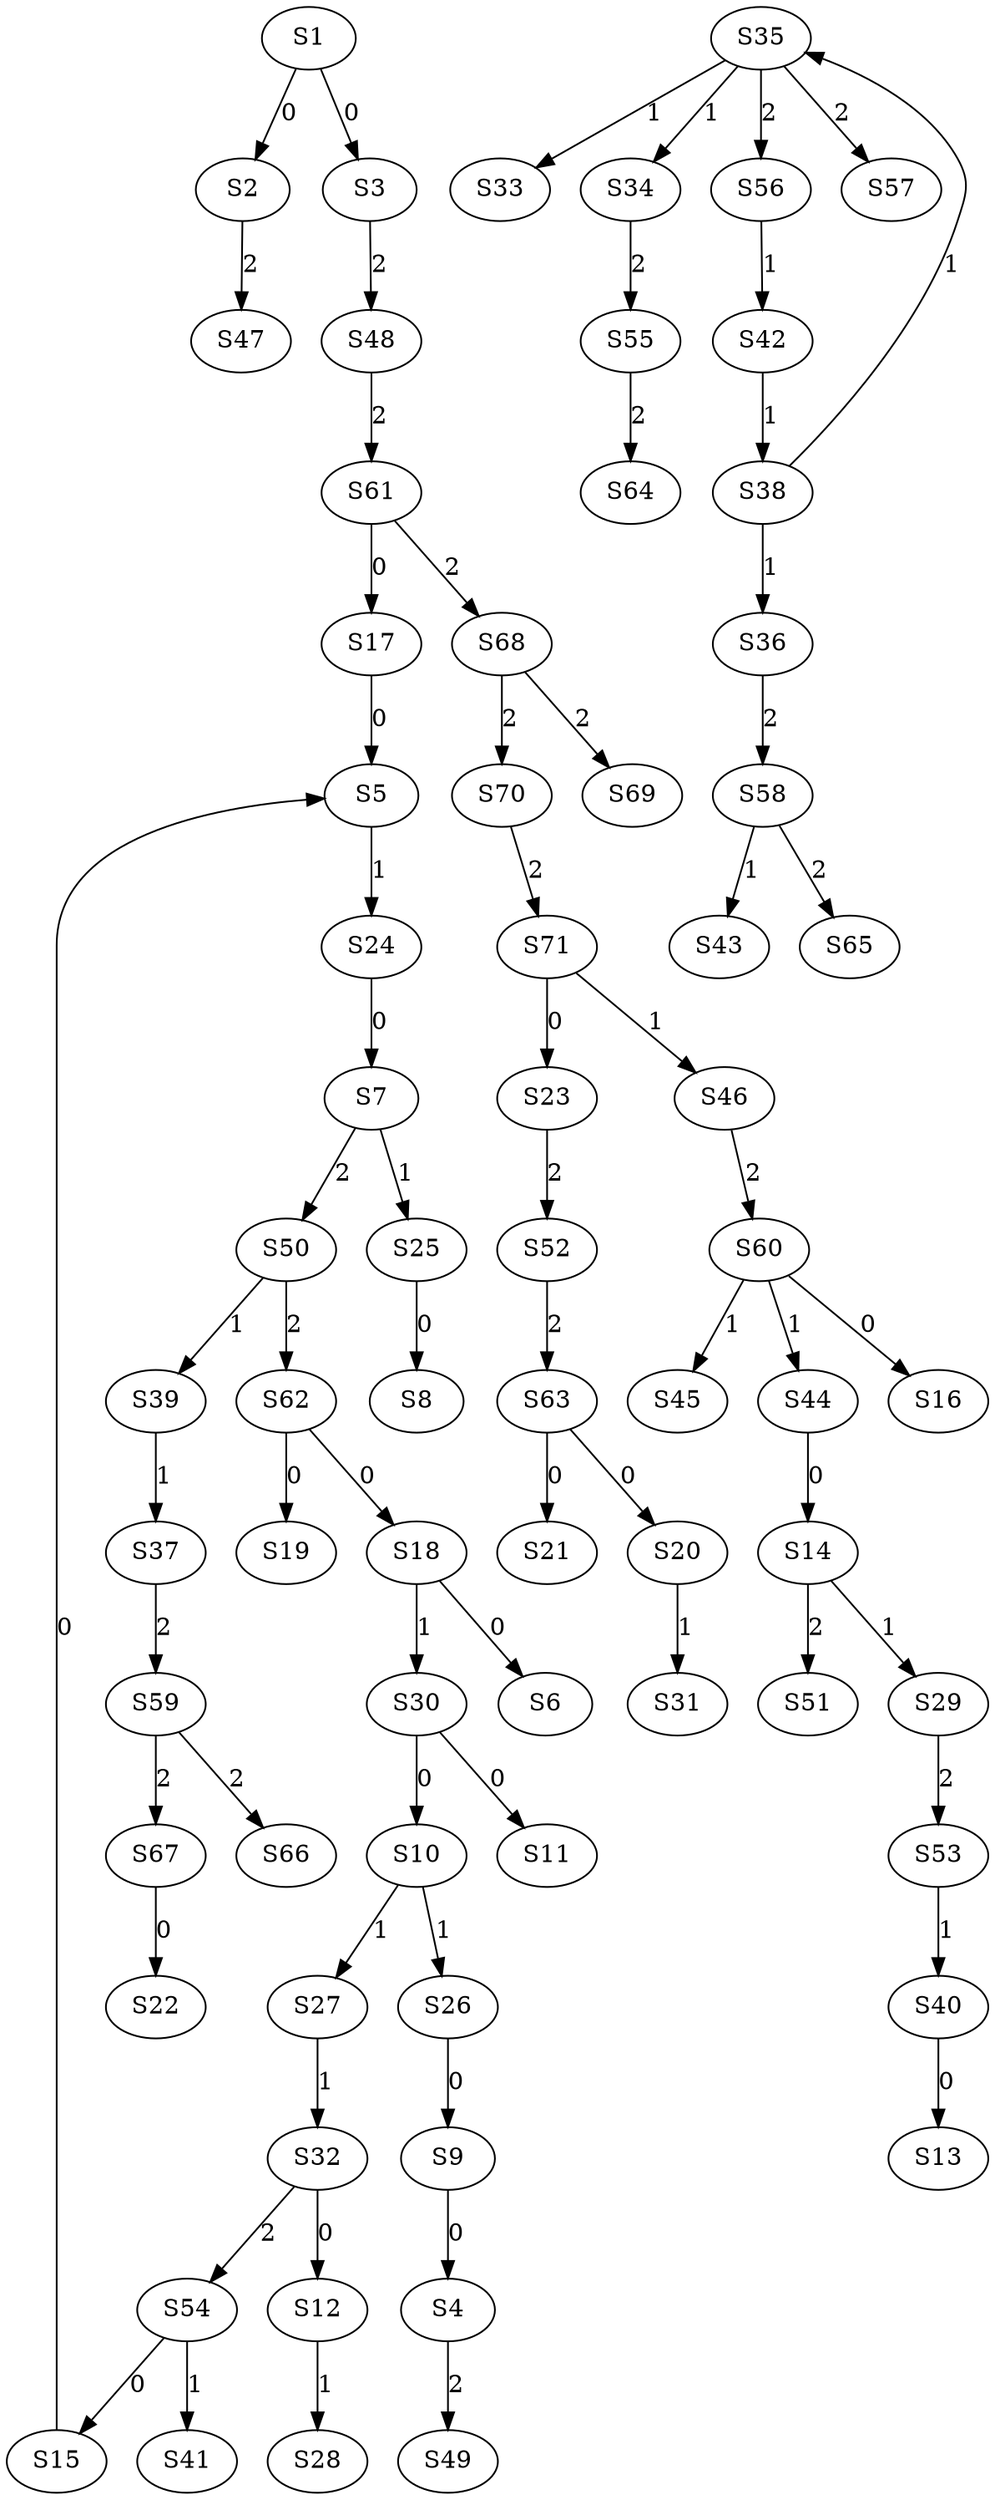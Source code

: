 strict digraph {
	S1 -> S2 [ label = 0 ];
	S1 -> S3 [ label = 0 ];
	S9 -> S4 [ label = 0 ];
	S17 -> S5 [ label = 0 ];
	S18 -> S6 [ label = 0 ];
	S24 -> S7 [ label = 0 ];
	S25 -> S8 [ label = 0 ];
	S26 -> S9 [ label = 0 ];
	S30 -> S10 [ label = 0 ];
	S30 -> S11 [ label = 0 ];
	S32 -> S12 [ label = 0 ];
	S40 -> S13 [ label = 0 ];
	S44 -> S14 [ label = 0 ];
	S54 -> S15 [ label = 0 ];
	S60 -> S16 [ label = 0 ];
	S61 -> S17 [ label = 0 ];
	S62 -> S18 [ label = 0 ];
	S62 -> S19 [ label = 0 ];
	S63 -> S20 [ label = 0 ];
	S63 -> S21 [ label = 0 ];
	S67 -> S22 [ label = 0 ];
	S71 -> S23 [ label = 0 ];
	S5 -> S24 [ label = 1 ];
	S7 -> S25 [ label = 1 ];
	S10 -> S26 [ label = 1 ];
	S10 -> S27 [ label = 1 ];
	S12 -> S28 [ label = 1 ];
	S14 -> S29 [ label = 1 ];
	S18 -> S30 [ label = 1 ];
	S20 -> S31 [ label = 1 ];
	S27 -> S32 [ label = 1 ];
	S35 -> S33 [ label = 1 ];
	S35 -> S34 [ label = 1 ];
	S38 -> S35 [ label = 1 ];
	S38 -> S36 [ label = 1 ];
	S39 -> S37 [ label = 1 ];
	S42 -> S38 [ label = 1 ];
	S50 -> S39 [ label = 1 ];
	S53 -> S40 [ label = 1 ];
	S54 -> S41 [ label = 1 ];
	S56 -> S42 [ label = 1 ];
	S58 -> S43 [ label = 1 ];
	S60 -> S44 [ label = 1 ];
	S60 -> S45 [ label = 1 ];
	S71 -> S46 [ label = 1 ];
	S2 -> S47 [ label = 2 ];
	S3 -> S48 [ label = 2 ];
	S4 -> S49 [ label = 2 ];
	S7 -> S50 [ label = 2 ];
	S14 -> S51 [ label = 2 ];
	S23 -> S52 [ label = 2 ];
	S29 -> S53 [ label = 2 ];
	S32 -> S54 [ label = 2 ];
	S34 -> S55 [ label = 2 ];
	S35 -> S56 [ label = 2 ];
	S35 -> S57 [ label = 2 ];
	S36 -> S58 [ label = 2 ];
	S37 -> S59 [ label = 2 ];
	S46 -> S60 [ label = 2 ];
	S48 -> S61 [ label = 2 ];
	S50 -> S62 [ label = 2 ];
	S52 -> S63 [ label = 2 ];
	S55 -> S64 [ label = 2 ];
	S58 -> S65 [ label = 2 ];
	S59 -> S66 [ label = 2 ];
	S59 -> S67 [ label = 2 ];
	S61 -> S68 [ label = 2 ];
	S68 -> S69 [ label = 2 ];
	S68 -> S70 [ label = 2 ];
	S70 -> S71 [ label = 2 ];
	S15 -> S5 [ label = 0 ];
}